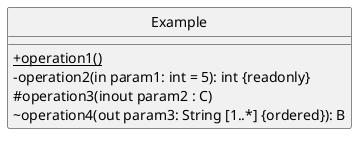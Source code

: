 @startuml
skinparam classAttributeIconSize 0
hide circle
class Example{
   + {static} operation1()
   - operation2(in param1: int = 5): int {readonly}
   # operation3(inout param2 : C)
   ~ operation4(out param3: String [1..*] {ordered}): B
}
@enduml
